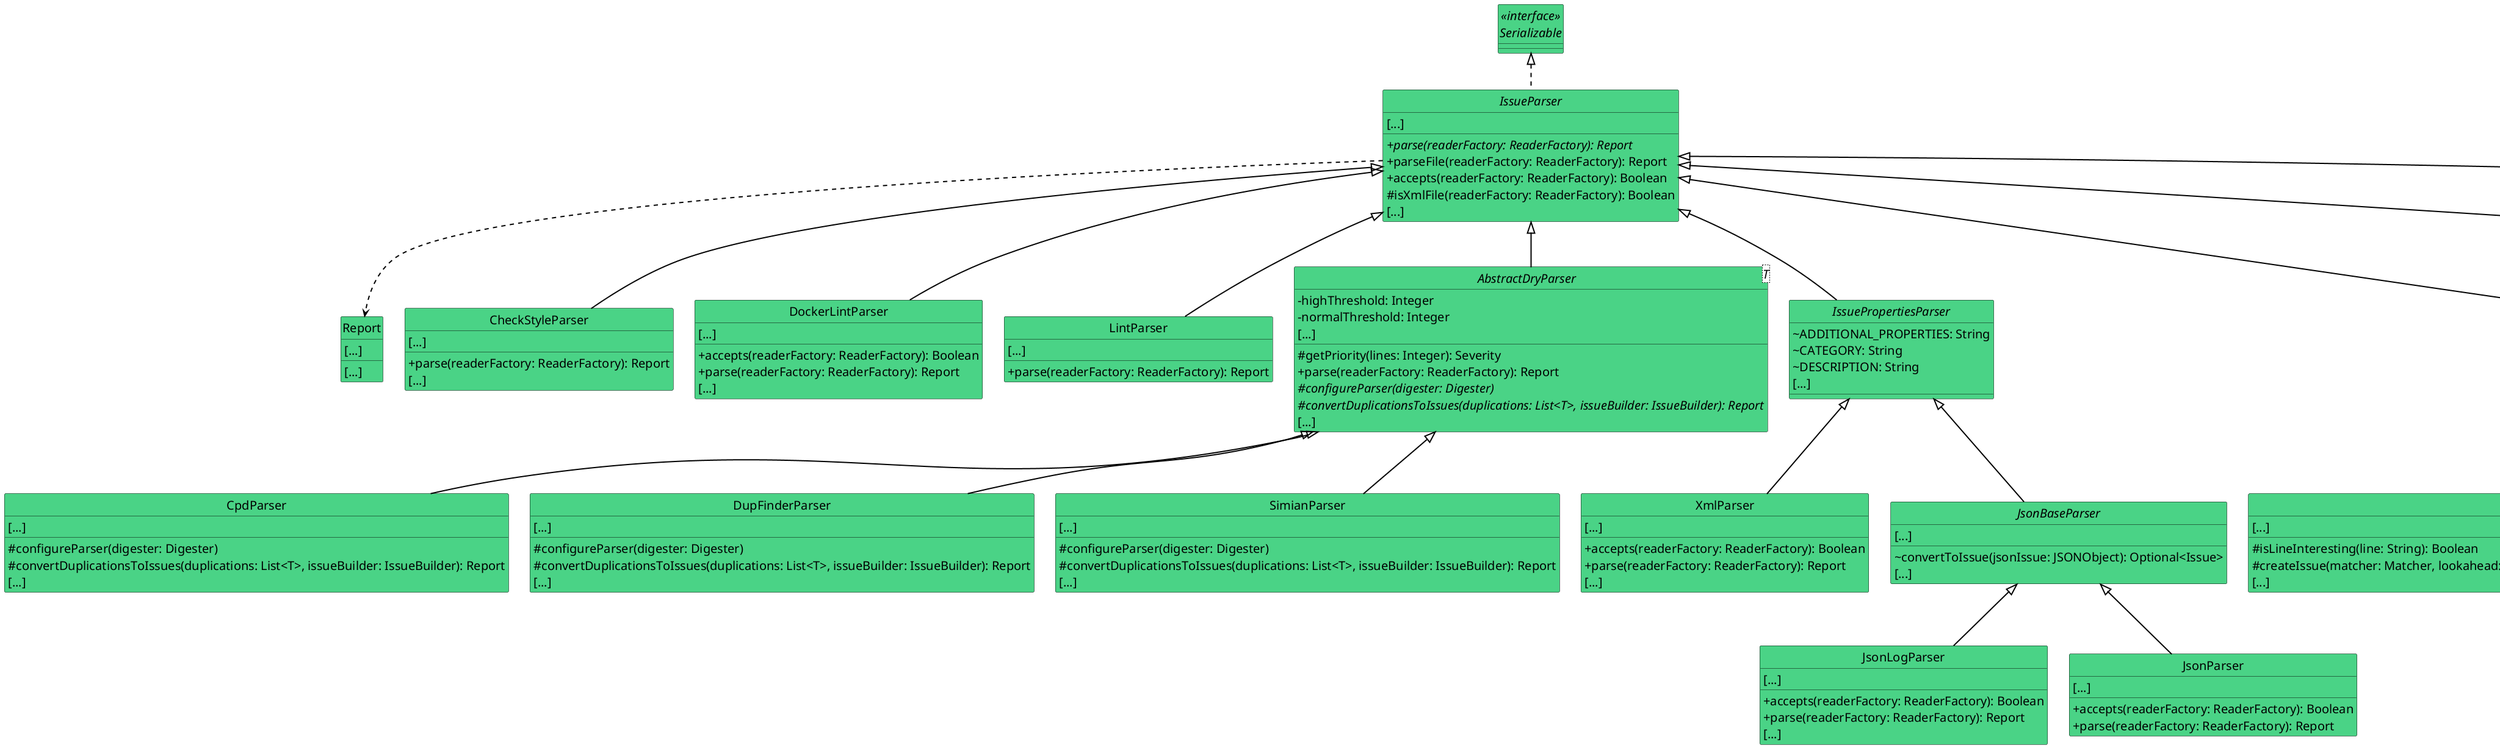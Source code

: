 @startuml

skinparam class {
  BackgroundColor #4AD386
  BorderColor #a0a0a0
  BackgroundColor<<Main>> gold
  BorderColor black
  ArrowColor black
  FontName  Arial Unicode MS
  FontSize 20
}

skinparam classFontSize 24
skinparam classAttributeIconSize 0
skinparam defaultFontSize 20

skinparam ArrowColor black
skinparam ArrowThickness 2

hide circle

'Aufgabe 3
class Report {
    [...]
    {method} [...]
}

interface Serializable <<interface>>
abstract IssueParser implements Serializable  {
    [...]
    {abstract} +parse(readerFactory: ReaderFactory): Report
    +parseFile(readerFactory: ReaderFactory): Report
    +accepts(readerFactory: ReaderFactory): Boolean
    #isXmlFile(readerFactory: ReaderFactory): Boolean
    {method} [...]
}
IssueParser ..> Report
class CheckStyleParser extends IssueParser {
    [...]
    +parse(readerFactory: ReaderFactory): Report
    {method} [...]
}
class DockerLintParser extends IssueParser {
    [...]
    +accepts(readerFactory: ReaderFactory): Boolean
    +parse(readerFactory: ReaderFactory): Report
    {method} [...]
}
class LintParser extends IssueParser {
    [...]
    +parse(readerFactory: ReaderFactory): Report
}

abstract AbstractDryParser<T> extends IssueParser {
    -highThreshold: Integer
    -normalThreshold: Integer
    [...]
    #getPriority(lines: Integer): Severity
    +parse(readerFactory: ReaderFactory): Report
    {abstract} #configureParser(digester: Digester)
    {abstract} #convertDuplicationsToIssues(duplications: List<T>, issueBuilder: IssueBuilder): Report
    {method} [...]
}
class CpdParser extends AbstractDryParser {
    [...]
    #configureParser(digester: Digester)
    #convertDuplicationsToIssues(duplications: List<T>, issueBuilder: IssueBuilder): Report
    {method} [...]
}
class DupFinderParser extends AbstractDryParser {
    [...]
    #configureParser(digester: Digester)
    #convertDuplicationsToIssues(duplications: List<T>, issueBuilder: IssueBuilder): Report
    {method} [...]
}
class SimianParser extends AbstractDryParser {
    [...]
    #configureParser(digester: Digester)
    #convertDuplicationsToIssues(duplications: List<T>, issueBuilder: IssueBuilder): Report
    {method} [...]
}

abstract IssuePropertiesParser extends IssueParser {
    ~ADDITIONAL_PROPERTIES: String
    ~CATEGORY: String
    ~DESCRIPTION: String
    [...]
}
class XmlParser extends IssuePropertiesParser {
    [...]
    +accepts(readerFactory: ReaderFactory): Boolean
    +parse(readerFactory: ReaderFactory): Report
    {method} [...]
}
abstract JsonBaseParser extends IssuePropertiesParser {
    [...]
    ~convertToIssue(jsonIssue: JSONObject): Optional<Issue>
    {method} [...]
}
class JsonLogParser extends JsonBaseParser {
    [...]
    +accepts(readerFactory: ReaderFactory): Boolean
    +parse(readerFactory: ReaderFactory): Report
    {method} [...]
}
class JsonParser extends JsonBaseParser {
    [...]
    +accepts(readerFactory: ReaderFactory): Boolean
    +parse(readerFactory: ReaderFactory): Report
}

abstract LookaheadParser extends IssueParser {
    #ANT_TASK: String
    [...]
    +parse(readerFactory: ReaderFactory): Report
    {abstract} #createIssue(matcher: Matcher, lookahead: LookaheadStream, builder: IssueBuilder): Optional<Issue>
    #isLineInteresting(line: String): Boolean
    #postProcess(report: Report): Report
    {method} [...]
}
class JavacParser extends LookaheadParser {
    [...]
    #isLineInteresting(line: String): Boolean
    #createIssue(matcher: Matcher, lookahead: LookaheadStream, builder: IssueBuilder): Optional<Issue>
    {method} [...]
}
class MavenConsoleParser extends LookaheadParser {
    [...]
    #isLineInteresting(line: String): Boolean
    #createIssue(matcher: Matcher, lookahead: LookaheadStream, builder: IssueBuilder): Optional<Issue>
    {method} [...]
}
class GradleErrorProneParser extends LookaheadParser {
    [...]
    #createIssue(matcher: Matcher, lookahead: LookaheadStream, builder: IssueBuilder): Optional<Issue>
    {method} [...]
}

abstract SonarQubeParser extends IssueParser {
    [...]
    +accepts(readerFactory: ReaderFactory): Boolean
    {abstract} ~accepts(object: JSONObject): Boolean
    +parse(readerFactory: ReaderFactory): Report
    ~filterIssue(object: JSONObject): Boolean
    {abstract} ~getModulePath(component: JSONObject, issue: JSONObject): String
    {abstract} ~parseStart(issue: JSONObject): Integer
    {abstract} ~parseEnd(issue: JSONObject): Integer
    {method} [...]
}
class SonarQubeIssuesParser extends SonarQubeParser {
    [...]
    ~accepts(object: JSONObject): Boolean
    ~getModulePath(component: JSONObject, issue: JSONObject): String
    ~parseStart(issue: JSONObject): Integer
    ~parseEnd(issue: JSONObject): Integer
}
class SonarQubeDiffParser extends SonarQubeParser {
    [...]
    ~accepts(object: JSONObject): Boolean
    ~filterIssue(object: JSONObject): Boolean
    ~getModulePath(component: JSONObject, issue: JSONObject): String
    ~parseStart(issue: JSONObject): Integer
    ~parseEnd(issue: JSONObject): Integer
}

abstract AbstractViolationAdapter extends IssueParser {
    [...]
    +parse(readerFactory: ReaderFactory): Report
    {abstract} ~createParser(): ViolationsParser
    {method} [...]
}
class JUnitAdapter extends AbstractViolationAdapter {
    [...]
    ~createParser(): JUnitParser
    +parse(readerFactory: ReaderFactory): Report
    {method} [...]
}
class YamlLintAdapter extends AbstractViolationAdapter {
    [...]
    ~createParser(): YAMLlintParser
}
class XmlLintAdapter extends AbstractViolationAdapter {
    [...]
    ~createParser(): XMLLintParser
}

@enduml